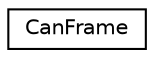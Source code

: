 digraph "Graphical Class Hierarchy"
{
  edge [fontname="Helvetica",fontsize="10",labelfontname="Helvetica",labelfontsize="10"];
  node [fontname="Helvetica",fontsize="10",shape=record];
  rankdir="LR";
  Node1 [label="CanFrame",height=0.2,width=0.4,color="black", fillcolor="white", style="filled",URL="$struct_can_frame.html",tooltip="A CAN bus packet data. "];
}
